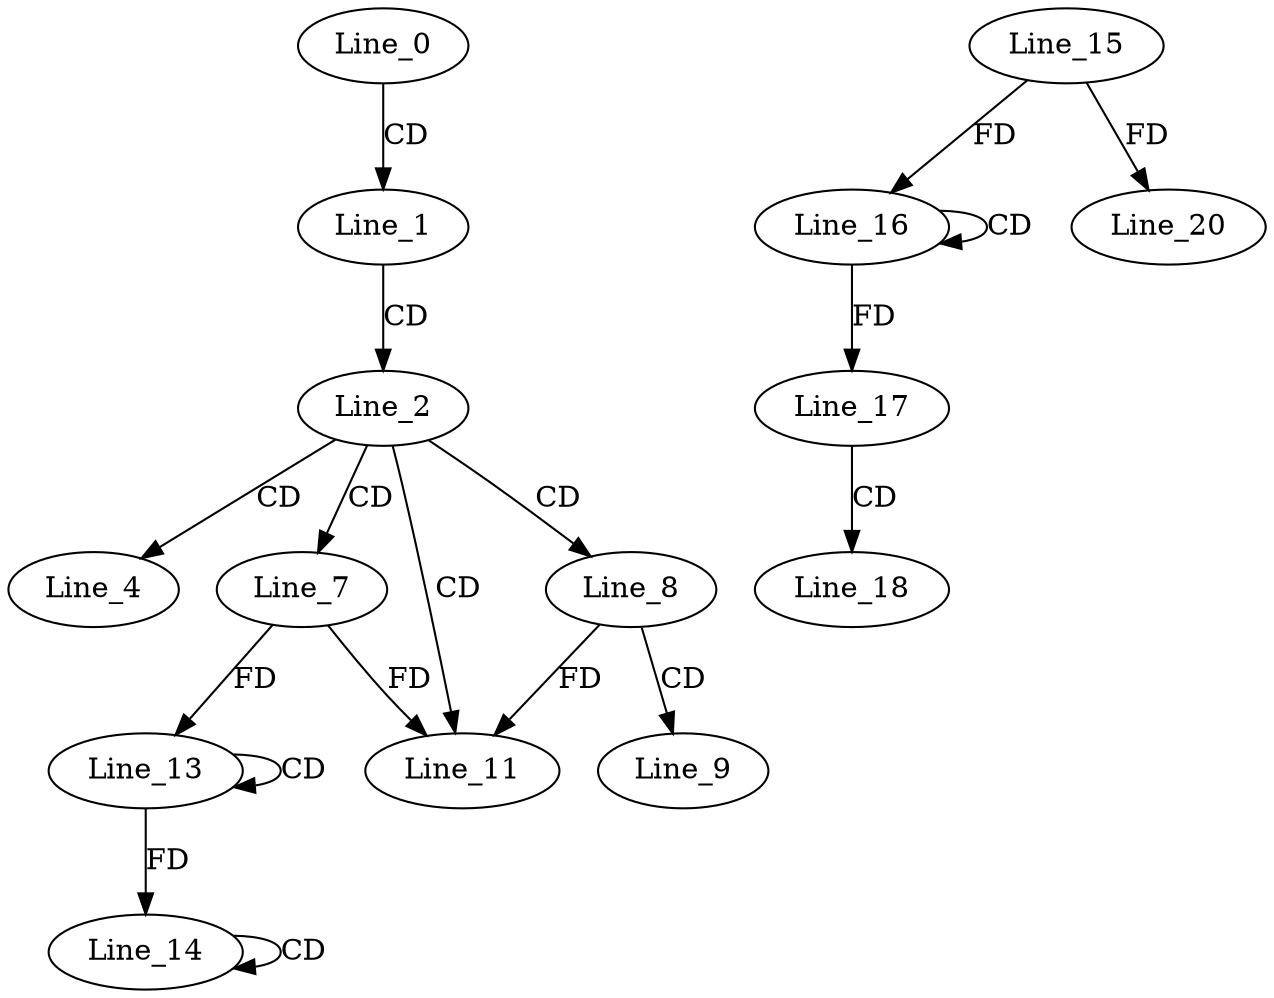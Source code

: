digraph G {
  Line_0;
  Line_1;
  Line_2;
  Line_4;
  Line_7;
  Line_8;
  Line_9;
  Line_11;
  Line_11;
  Line_13;
  Line_13;
  Line_14;
  Line_14;
  Line_14;
  Line_16;
  Line_16;
  Line_15;
  Line_17;
  Line_18;
  Line_20;
  Line_0 -> Line_1 [ label="CD" ];
  Line_1 -> Line_2 [ label="CD" ];
  Line_2 -> Line_4 [ label="CD" ];
  Line_2 -> Line_7 [ label="CD" ];
  Line_2 -> Line_8 [ label="CD" ];
  Line_8 -> Line_9 [ label="CD" ];
  Line_2 -> Line_11 [ label="CD" ];
  Line_7 -> Line_11 [ label="FD" ];
  Line_8 -> Line_11 [ label="FD" ];
  Line_13 -> Line_13 [ label="CD" ];
  Line_7 -> Line_13 [ label="FD" ];
  Line_14 -> Line_14 [ label="CD" ];
  Line_13 -> Line_14 [ label="FD" ];
  Line_16 -> Line_16 [ label="CD" ];
  Line_15 -> Line_16 [ label="FD" ];
  Line_16 -> Line_17 [ label="FD" ];
  Line_17 -> Line_18 [ label="CD" ];
  Line_15 -> Line_20 [ label="FD" ];
}
